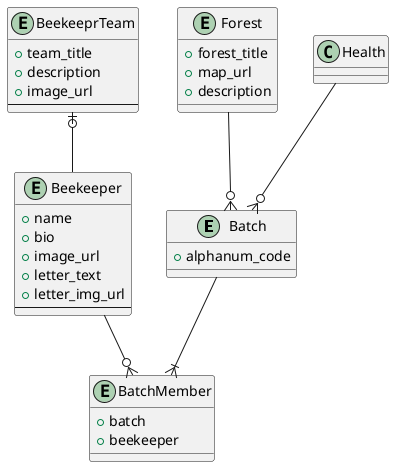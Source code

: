 @startuml

entity Batch  {
  + alphanum_code
}

entity BatchMember {
    + batch
    + beekeeper
}

entity Forest  {
  + forest_title
  + map_url
  + description
}

entity Beekeeper  {
  + name
  + bio
  + image_url
  + letter_text
  + letter_img_url
  --
}

entity BeekeeprTeam  {
  + team_title
  + description
  + image_url
  --
}



Batch -down-|{ BatchMember
Forest -down-o{ Batch
Health -down-o{ Batch
Beekeeper -down-o{ BatchMember


Beekeeper -up-o| BeekeeprTeam

@enduml
